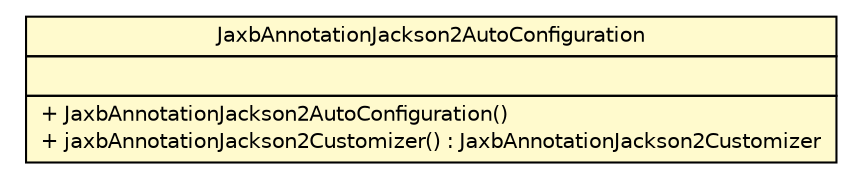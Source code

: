 #!/usr/local/bin/dot
#
# Class diagram 
# Generated by UMLGraph version R5_6-24-gf6e263 (http://www.umlgraph.org/)
#

digraph G {
	edge [fontname="Helvetica",fontsize=10,labelfontname="Helvetica",labelfontsize=10];
	node [fontname="Helvetica",fontsize=10,shape=plaintext];
	nodesep=0.25;
	ranksep=0.5;
	// top.infra.jackson2.JaxbAnnotationJackson2AutoConfiguration
	c2047 [label=<<table title="top.infra.jackson2.JaxbAnnotationJackson2AutoConfiguration" border="0" cellborder="1" cellspacing="0" cellpadding="2" port="p" bgcolor="lemonChiffon" href="./JaxbAnnotationJackson2AutoConfiguration.html">
		<tr><td><table border="0" cellspacing="0" cellpadding="1">
<tr><td align="center" balign="center"> JaxbAnnotationJackson2AutoConfiguration </td></tr>
		</table></td></tr>
		<tr><td><table border="0" cellspacing="0" cellpadding="1">
<tr><td align="left" balign="left">  </td></tr>
		</table></td></tr>
		<tr><td><table border="0" cellspacing="0" cellpadding="1">
<tr><td align="left" balign="left"> + JaxbAnnotationJackson2AutoConfiguration() </td></tr>
<tr><td align="left" balign="left"> + jaxbAnnotationJackson2Customizer() : JaxbAnnotationJackson2Customizer </td></tr>
		</table></td></tr>
		</table>>, URL="./JaxbAnnotationJackson2AutoConfiguration.html", fontname="Helvetica", fontcolor="black", fontsize=10.0];
}

